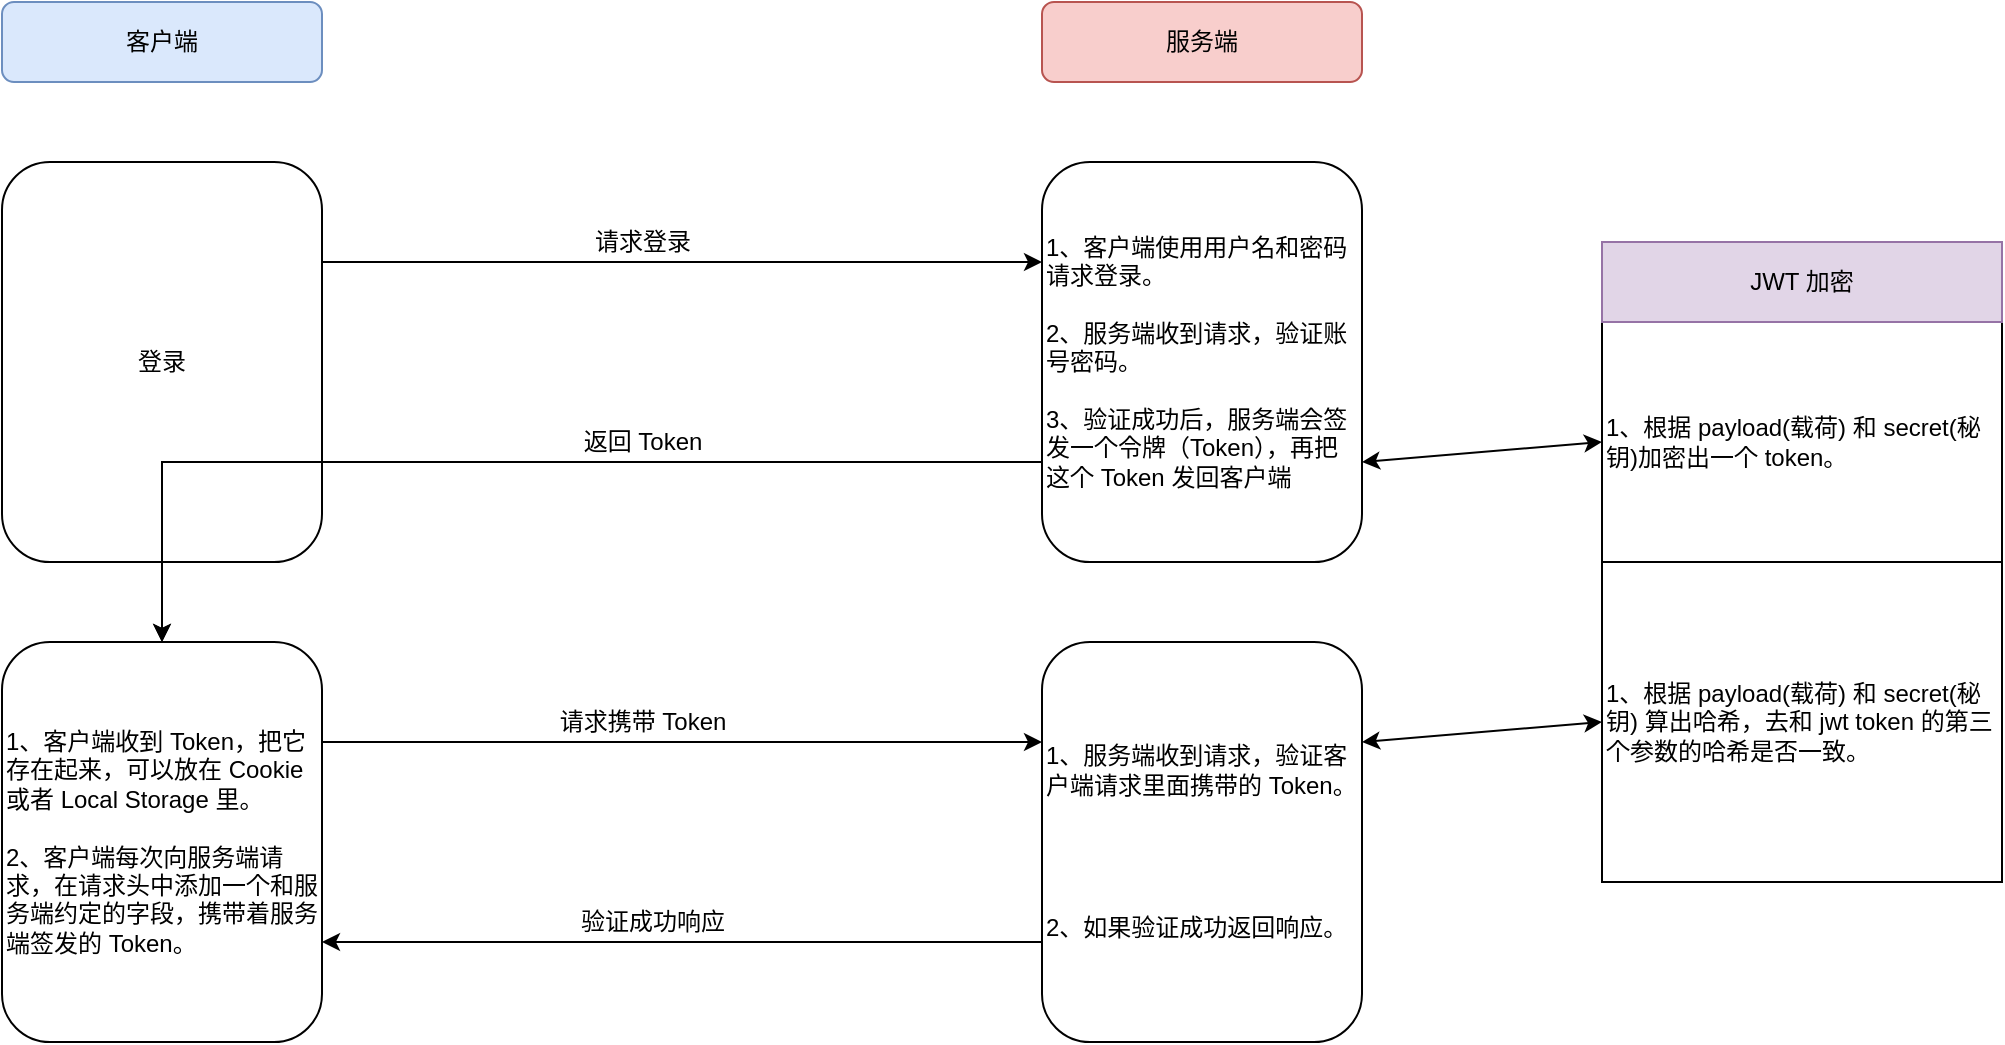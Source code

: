<mxfile version="13.3.9" type="device"><diagram id="v_m2QFyBMXWm0MLRFeUO" name="第 1 页"><mxGraphModel dx="1426" dy="804" grid="1" gridSize="10" guides="1" tooltips="1" connect="1" arrows="1" fold="1" page="1" pageScale="1" pageWidth="1169" pageHeight="827" math="0" shadow="0"><root><mxCell id="0"/><mxCell id="1" parent="0"/><mxCell id="SjV1BsedqOJMj1NOCjeN-1" value="客户端" style="rounded=1;whiteSpace=wrap;html=1;fillColor=#dae8fc;strokeColor=#6c8ebf;" vertex="1" parent="1"><mxGeometry x="40" y="40" width="160" height="40" as="geometry"/></mxCell><mxCell id="SjV1BsedqOJMj1NOCjeN-2" value="服务端" style="rounded=1;whiteSpace=wrap;html=1;fillColor=#f8cecc;strokeColor=#b85450;" vertex="1" parent="1"><mxGeometry x="560" y="40" width="160" height="40" as="geometry"/></mxCell><mxCell id="SjV1BsedqOJMj1NOCjeN-7" style="edgeStyle=orthogonalEdgeStyle;rounded=0;orthogonalLoop=1;jettySize=auto;html=1;exitX=1;exitY=0.25;exitDx=0;exitDy=0;entryX=0;entryY=0.25;entryDx=0;entryDy=0;" edge="1" parent="1" source="SjV1BsedqOJMj1NOCjeN-3" target="SjV1BsedqOJMj1NOCjeN-4"><mxGeometry relative="1" as="geometry"/></mxCell><mxCell id="SjV1BsedqOJMj1NOCjeN-13" style="edgeStyle=orthogonalEdgeStyle;rounded=0;orthogonalLoop=1;jettySize=auto;html=1;exitX=0.5;exitY=1;exitDx=0;exitDy=0;entryX=0.5;entryY=0;entryDx=0;entryDy=0;" edge="1" parent="1" source="SjV1BsedqOJMj1NOCjeN-3" target="SjV1BsedqOJMj1NOCjeN-5"><mxGeometry relative="1" as="geometry"/></mxCell><mxCell id="SjV1BsedqOJMj1NOCjeN-3" value="登录" style="rounded=1;whiteSpace=wrap;html=1;" vertex="1" parent="1"><mxGeometry x="40" y="120" width="160" height="200" as="geometry"/></mxCell><mxCell id="SjV1BsedqOJMj1NOCjeN-11" style="edgeStyle=orthogonalEdgeStyle;rounded=0;orthogonalLoop=1;jettySize=auto;html=1;exitX=0;exitY=0.75;exitDx=0;exitDy=0;" edge="1" parent="1" source="SjV1BsedqOJMj1NOCjeN-4" target="SjV1BsedqOJMj1NOCjeN-5"><mxGeometry relative="1" as="geometry"/></mxCell><mxCell id="SjV1BsedqOJMj1NOCjeN-4" value="1、客户端使用用户名和密码请求登录。&lt;br&gt;&lt;br&gt;2、服务端收到请求，验证账号密码。&lt;br&gt;&lt;br&gt;3、验证成功后，服务端会签发一个令牌（Token），再把 这个 Token 发回客户端" style="rounded=1;whiteSpace=wrap;html=1;align=left;" vertex="1" parent="1"><mxGeometry x="560" y="120" width="160" height="200" as="geometry"/></mxCell><mxCell id="SjV1BsedqOJMj1NOCjeN-17" style="edgeStyle=orthogonalEdgeStyle;rounded=0;orthogonalLoop=1;jettySize=auto;html=1;exitX=1;exitY=0.25;exitDx=0;exitDy=0;entryX=0;entryY=0.25;entryDx=0;entryDy=0;" edge="1" parent="1" source="SjV1BsedqOJMj1NOCjeN-5" target="SjV1BsedqOJMj1NOCjeN-6"><mxGeometry relative="1" as="geometry"/></mxCell><mxCell id="SjV1BsedqOJMj1NOCjeN-5" value="1、客户端收到 Token，把它存在起来，可以放在 Cookie 或者 Local Storage 里。&lt;br&gt;&lt;br&gt;2、客户端每次向服务端请求，在请求头中添加一个和服务端约定的字段，携带着服务端签发的 Token。" style="rounded=1;whiteSpace=wrap;html=1;align=left;" vertex="1" parent="1"><mxGeometry x="40" y="360" width="160" height="200" as="geometry"/></mxCell><mxCell id="SjV1BsedqOJMj1NOCjeN-18" style="edgeStyle=orthogonalEdgeStyle;rounded=0;orthogonalLoop=1;jettySize=auto;html=1;exitX=0;exitY=0.75;exitDx=0;exitDy=0;entryX=1;entryY=0.75;entryDx=0;entryDy=0;" edge="1" parent="1" source="SjV1BsedqOJMj1NOCjeN-6" target="SjV1BsedqOJMj1NOCjeN-5"><mxGeometry relative="1" as="geometry"/></mxCell><mxCell id="SjV1BsedqOJMj1NOCjeN-6" value="1、服务端收到请求，验证客户端请求里面携带的 Token。&lt;br&gt;&lt;br&gt;&lt;br&gt;&lt;br&gt;&lt;br&gt;2、如果验证成功返回响应。" style="rounded=1;whiteSpace=wrap;html=1;align=left;" vertex="1" parent="1"><mxGeometry x="560" y="360" width="160" height="200" as="geometry"/></mxCell><mxCell id="SjV1BsedqOJMj1NOCjeN-10" value="请求登录" style="text;html=1;align=center;verticalAlign=middle;resizable=0;points=[];autosize=1;" vertex="1" parent="1"><mxGeometry x="330" y="150" width="60" height="20" as="geometry"/></mxCell><mxCell id="SjV1BsedqOJMj1NOCjeN-12" value="返回 Token" style="text;html=1;align=center;verticalAlign=middle;resizable=0;points=[];autosize=1;" vertex="1" parent="1"><mxGeometry x="325" y="250" width="70" height="20" as="geometry"/></mxCell><mxCell id="SjV1BsedqOJMj1NOCjeN-19" value="请求携带 Token" style="text;html=1;align=center;verticalAlign=middle;resizable=0;points=[];autosize=1;" vertex="1" parent="1"><mxGeometry x="310" y="390" width="100" height="20" as="geometry"/></mxCell><mxCell id="SjV1BsedqOJMj1NOCjeN-20" value="验证成功响应" style="text;html=1;align=center;verticalAlign=middle;resizable=0;points=[];autosize=1;" vertex="1" parent="1"><mxGeometry x="320" y="490" width="90" height="20" as="geometry"/></mxCell><mxCell id="SjV1BsedqOJMj1NOCjeN-23" value="1、根据 payload(载荷) 和 secret(秘钥)加密出一个 token。" style="rounded=0;whiteSpace=wrap;html=1;align=left;" vertex="1" parent="1"><mxGeometry x="840" y="200" width="200" height="120" as="geometry"/></mxCell><mxCell id="SjV1BsedqOJMj1NOCjeN-24" value="JWT 加密" style="rounded=0;whiteSpace=wrap;html=1;fillColor=#e1d5e7;strokeColor=#9673a6;" vertex="1" parent="1"><mxGeometry x="840" y="160" width="200" height="40" as="geometry"/></mxCell><mxCell id="SjV1BsedqOJMj1NOCjeN-25" value="1、根据 payload(载荷) 和 secret(秘钥) 算出哈希，去和 jwt token 的第三个参数的哈希是否一致。" style="rounded=0;whiteSpace=wrap;html=1;align=left;" vertex="1" parent="1"><mxGeometry x="840" y="320" width="200" height="160" as="geometry"/></mxCell><mxCell id="SjV1BsedqOJMj1NOCjeN-28" value="" style="endArrow=classic;startArrow=classic;html=1;exitX=0;exitY=0.5;exitDx=0;exitDy=0;entryX=1;entryY=0.75;entryDx=0;entryDy=0;" edge="1" parent="1" source="SjV1BsedqOJMj1NOCjeN-23" target="SjV1BsedqOJMj1NOCjeN-4"><mxGeometry width="50" height="50" relative="1" as="geometry"><mxPoint x="720" y="270" as="sourcePoint"/><mxPoint x="770" y="220" as="targetPoint"/></mxGeometry></mxCell><mxCell id="SjV1BsedqOJMj1NOCjeN-29" value="" style="endArrow=classic;startArrow=classic;html=1;entryX=0;entryY=0.5;entryDx=0;entryDy=0;exitX=1;exitY=0.25;exitDx=0;exitDy=0;" edge="1" parent="1" source="SjV1BsedqOJMj1NOCjeN-6" target="SjV1BsedqOJMj1NOCjeN-25"><mxGeometry width="50" height="50" relative="1" as="geometry"><mxPoint x="760" y="480" as="sourcePoint"/><mxPoint x="810" y="430" as="targetPoint"/></mxGeometry></mxCell></root></mxGraphModel></diagram></mxfile>